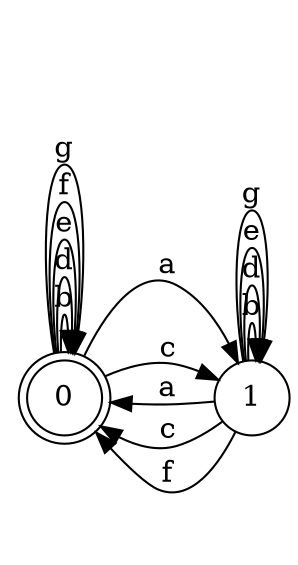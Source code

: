 digraph n2_8 {
__start0 [label="" shape="none"];

rankdir=LR;
size="8,5";

s0 [style="rounded,filled", color="black", fillcolor="white" shape="doublecircle", label="0"];
s1 [style="filled", color="black", fillcolor="white" shape="circle", label="1"];
s0 -> s1 [label="a"];
s0 -> s0 [label="b"];
s0 -> s1 [label="c"];
s0 -> s0 [label="d"];
s0 -> s0 [label="e"];
s0 -> s0 [label="f"];
s0 -> s0 [label="g"];
s1 -> s0 [label="a"];
s1 -> s1 [label="b"];
s1 -> s0 [label="c"];
s1 -> s1 [label="d"];
s1 -> s1 [label="e"];
s1 -> s0 [label="f"];
s1 -> s1 [label="g"];

}